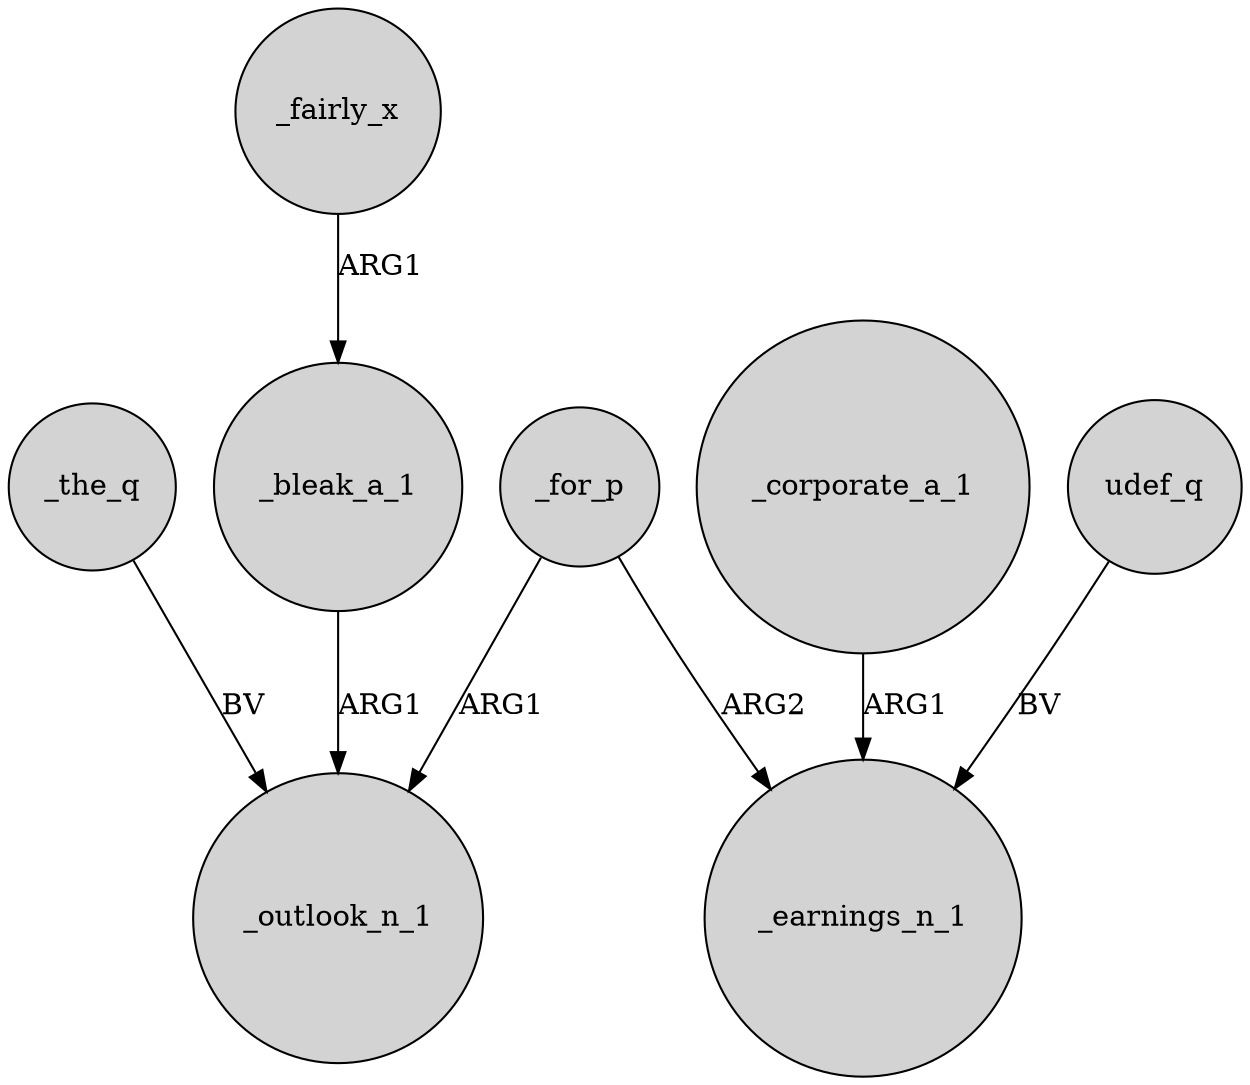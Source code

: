 digraph {
	node [shape=circle style=filled]
	_the_q -> _outlook_n_1 [label=BV]
	_for_p -> _earnings_n_1 [label=ARG2]
	_bleak_a_1 -> _outlook_n_1 [label=ARG1]
	_fairly_x -> _bleak_a_1 [label=ARG1]
	_for_p -> _outlook_n_1 [label=ARG1]
	_corporate_a_1 -> _earnings_n_1 [label=ARG1]
	udef_q -> _earnings_n_1 [label=BV]
}
